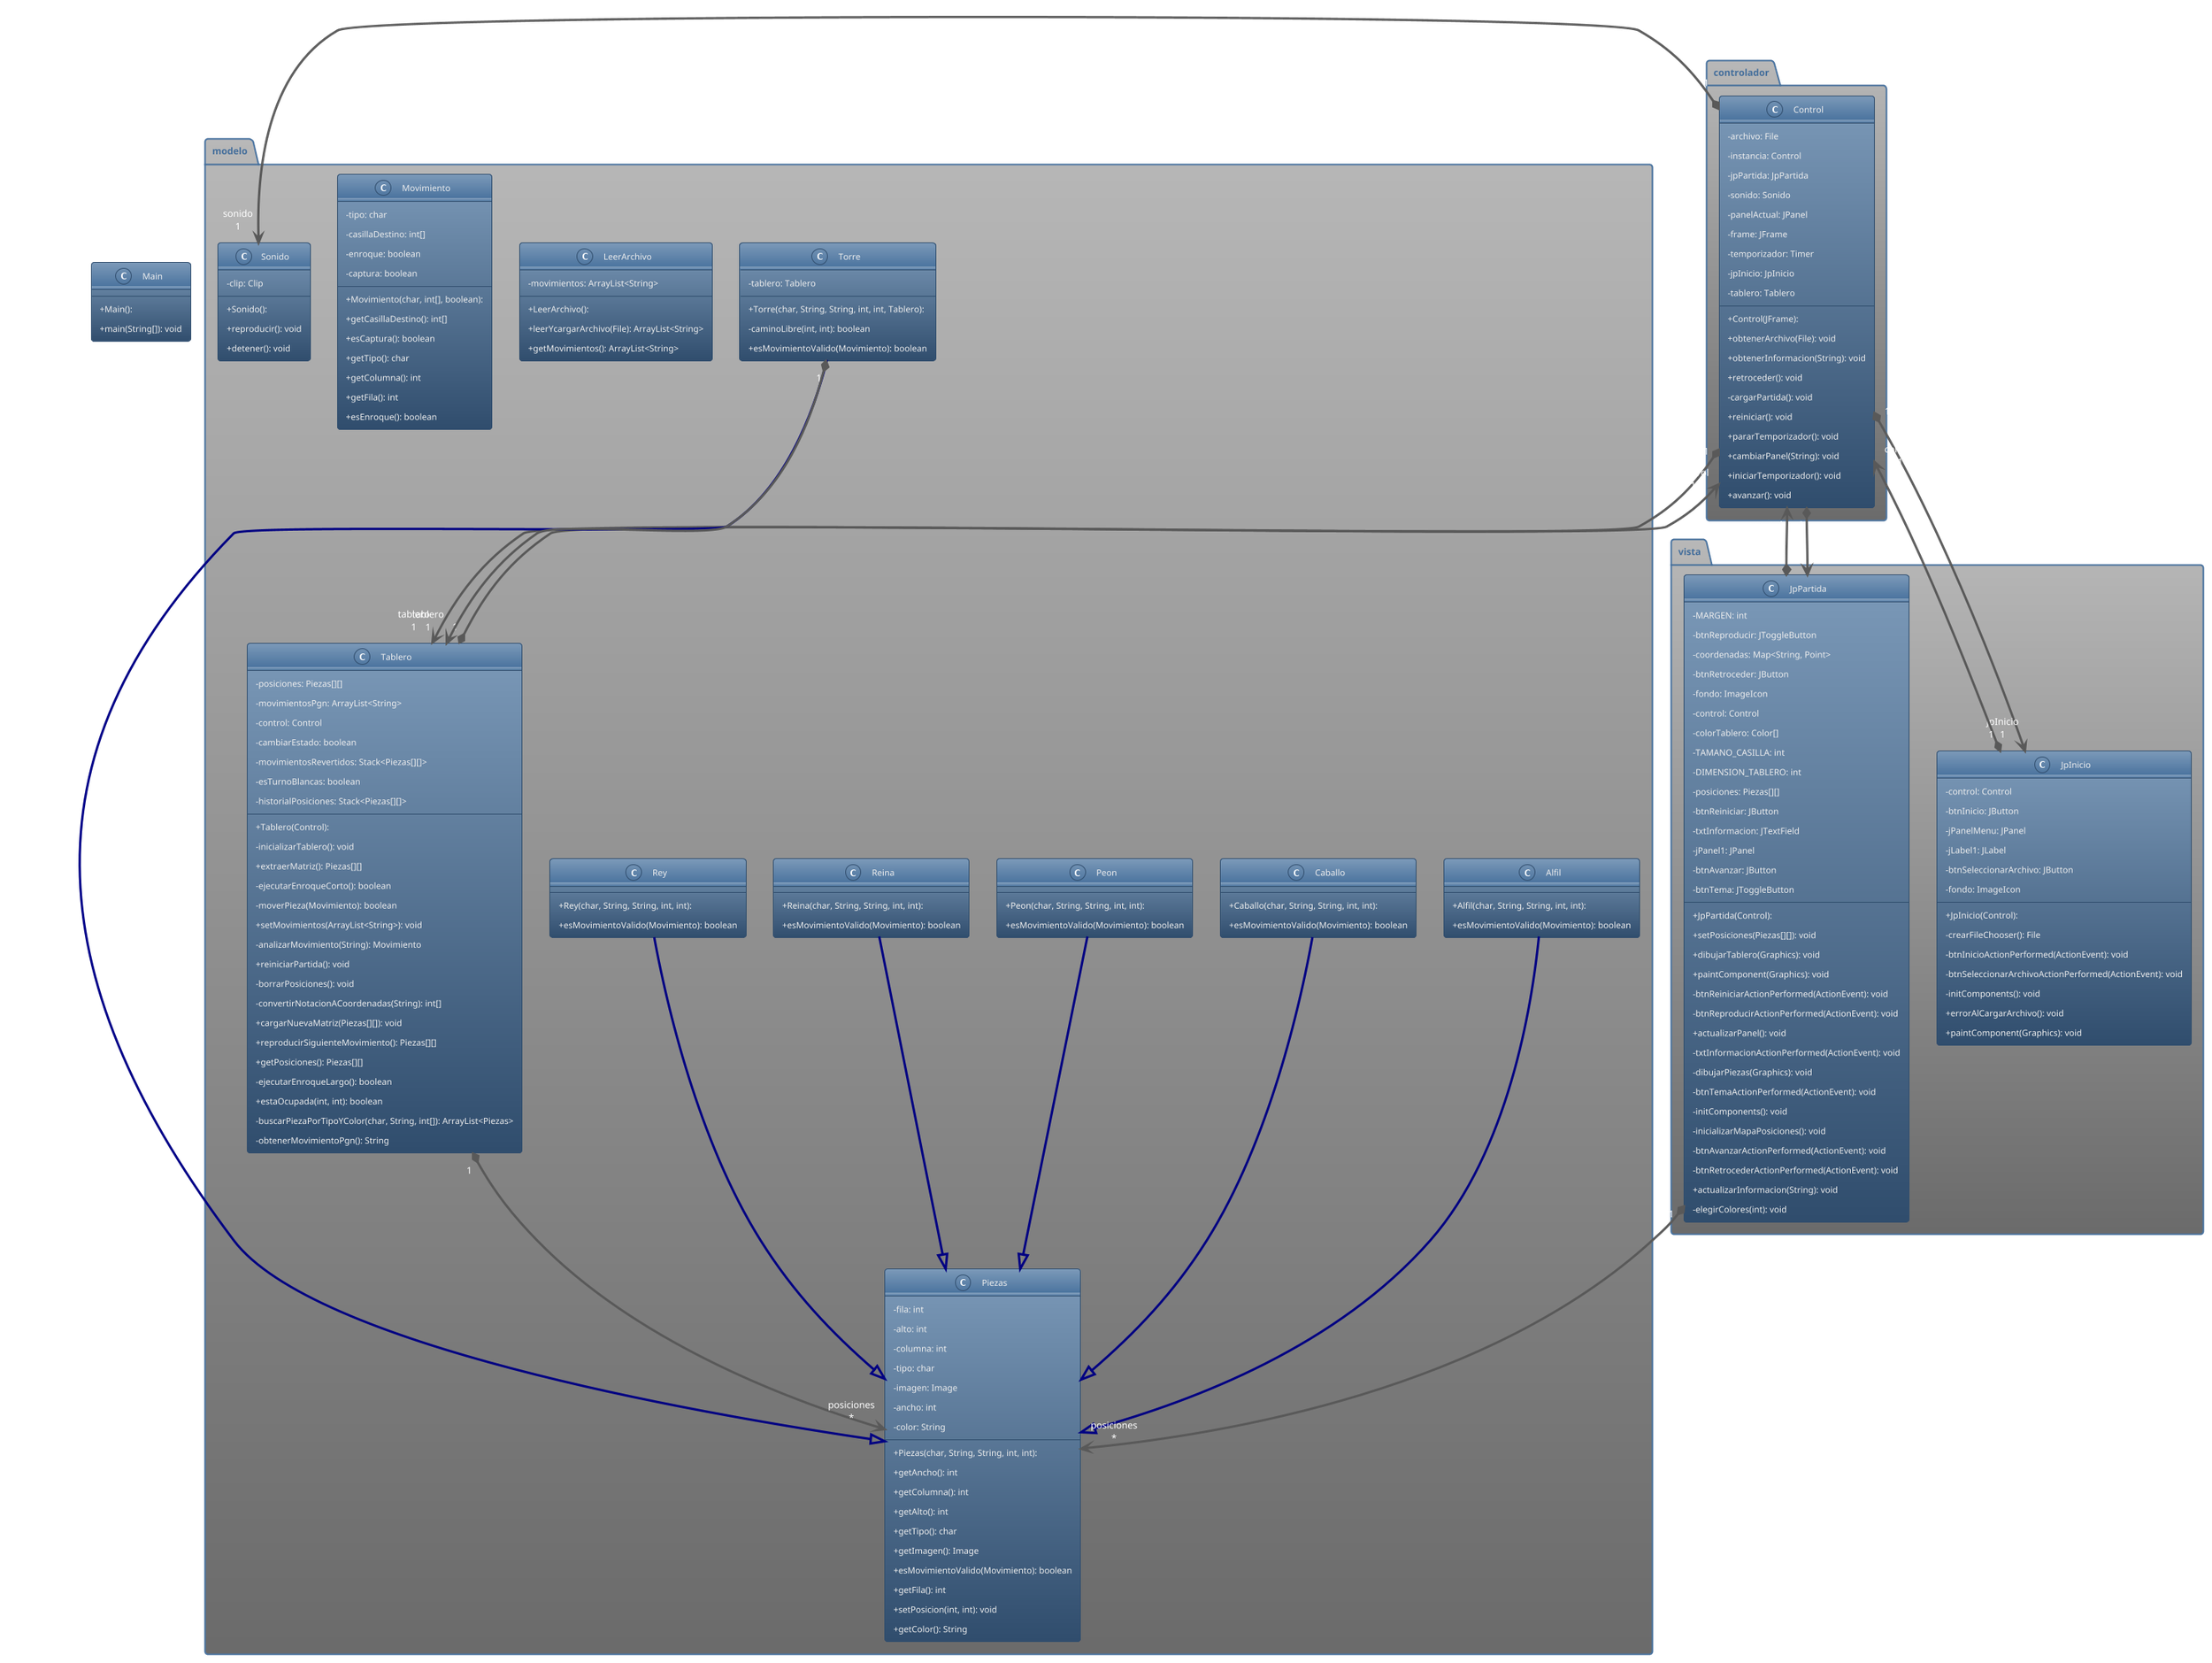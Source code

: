 @startuml

skinparam classAttributeIconSize 0
!theme spacelab

package modelo{
    class Piezas {
      + Piezas(char, String, String, int, int): 
      - fila: int
      - alto: int
      - columna: int
      - tipo: char
      - imagen: Image
      - ancho: int
      - color: String
      + getAncho(): int
      + getColumna(): int
      + getAlto(): int
      + getTipo(): char
      + getImagen(): Image
      + esMovimientoValido(Movimiento): boolean
      + getFila(): int
      + setPosicion(int, int): void
      + getColor(): String
    }

    class Alfil {
      + Alfil(char, String, String, int, int): 
      + esMovimientoValido(Movimiento): boolean
    }

    class Caballo {
      + Caballo(char, String, String, int, int): 
      + esMovimientoValido(Movimiento): boolean
    }

    class Peon {
      + Peon(char, String, String, int, int): 
      + esMovimientoValido(Movimiento): boolean
    }

    class Reina {
      + Reina(char, String, String, int, int): 
      + esMovimientoValido(Movimiento): boolean
    }

    class Rey {
      + Rey(char, String, String, int, int): 
      + esMovimientoValido(Movimiento): boolean
    }

    class Torre {
      + Torre(char, String, String, int, int, Tablero): 
      - tablero: Tablero
      - caminoLibre(int, int): boolean
      + esMovimientoValido(Movimiento): boolean
    }

    class LeerArchivo {
      + LeerArchivo(): 
      - movimientos: ArrayList<String>
      + leerYcargarArchivo(File): ArrayList<String>
      + getMovimientos(): ArrayList<String>
    }

    class Movimiento {
      + Movimiento(char, int[], boolean): 
      - tipo: char
      - casillaDestino: int[]
      - enroque: boolean
      - captura: boolean
      + getCasillaDestino(): int[]
      + esCaptura(): boolean
      + getTipo(): char
      + getColumna(): int
      + getFila(): int
      + esEnroque(): boolean
    }
    
    class Sonido {
      + Sonido(): 
      - clip: Clip
      + reproducir(): void
      + detener(): void
    }

    class Tablero {
      + Tablero(Control): 
      - posiciones: Piezas[][]
      - movimientosPgn: ArrayList<String>
      - control: Control
      - cambiarEstado: boolean
      - movimientosRevertidos: Stack<Piezas[][]>
      - esTurnoBlancas: boolean
      - historialPosiciones: Stack<Piezas[][]>
      - inicializarTablero(): void
      + extraerMatriz(): Piezas[][]
      - ejecutarEnroqueCorto(): boolean
      - moverPieza(Movimiento): boolean
      + setMovimientos(ArrayList<String>): void
      - analizarMovimiento(String): Movimiento
      + reiniciarPartida(): void
      - borrarPosiciones(): void
      - convertirNotacionACoordenadas(String): int[]
      + cargarNuevaMatriz(Piezas[][]): void
      + reproducirSiguienteMovimiento(): Piezas[][]
      + getPosiciones(): Piezas[][]
      - ejecutarEnroqueLargo(): boolean
      + estaOcupada(int, int): boolean
      - buscarPiezaPorTipoYColor(char, String, int[]): ArrayList<Piezas>
      - obtenerMovimientoPgn(): String
    }
    
}

package controlador{
    class Control {
        + Control(JFrame): 
        - archivo: File
        - instancia: Control
        - jpPartida: JpPartida
        - sonido: Sonido
        - panelActual: JPanel
        - frame: JFrame
        - temporizador: Timer
        - jpInicio: JpInicio
        - tablero: Tablero
        + obtenerArchivo(File): void
        + obtenerInformacion(String): void
        + retroceder(): void
        - cargarPartida(): void
        + reiniciar(): void
        + pararTemporizador(): void
        + cambiarPanel(String): void
        + iniciarTemporizador(): void
        + avanzar(): void
   }
}


package vista{
    class JpInicio {
      + JpInicio(Control): 
      - control: Control
      - btnInicio: JButton
      - jPanelMenu: JPanel
      - jLabel1: JLabel
      - btnSeleccionarArchivo: JButton
      - fondo: ImageIcon
      - crearFileChooser(): File
      - btnInicioActionPerformed(ActionEvent): void
      - btnSeleccionarArchivoActionPerformed(ActionEvent): void
      - initComponents(): void
      + errorAlCargarArchivo(): void
      + paintComponent(Graphics): void
    }

    class JpPartida {
      + JpPartida(Control): 
      - MARGEN: int
      - btnReproducir: JToggleButton
      - coordenadas: Map<String, Point>
      - btnRetroceder: JButton
      - fondo: ImageIcon
      - control: Control
      - colorTablero: Color[]
      - TAMANO_CASILLA: int
      - DIMENSION_TABLERO: int
      - posiciones: Piezas[][]
      - btnReiniciar: JButton
      - txtInformacion: JTextField
      - jPanel1: JPanel
      - btnAvanzar: JButton
      - btnTema: JToggleButton
      + setPosiciones(Piezas[][]): void
      + dibujarTablero(Graphics): void
      + paintComponent(Graphics): void
      - btnReiniciarActionPerformed(ActionEvent): void
      - btnReproducirActionPerformed(ActionEvent): void
      + actualizarPanel(): void
      - txtInformacionActionPerformed(ActionEvent): void
      - dibujarPiezas(Graphics): void
      - btnTemaActionPerformed(ActionEvent): void
      - initComponents(): void
      - inicializarMapaPosiciones(): void
      - btnAvanzarActionPerformed(ActionEvent): void
      - btnRetrocederActionPerformed(ActionEvent): void
      + actualizarInformacion(String): void
      - elegirColores(int): void
    }
}


class Main {
  + Main(): 
  + main(String[]): void
}


Alfil        -[#000082,plain]-^  Piezas      
Caballo      -[#000082,plain]-^  Piezas      
Control     "1" *-[#595959,plain]-> "jpInicio\n1" JpInicio    
Control     "1" *-[#595959,plain]-> "jpPartida\n1" JpPartida   
Control     "1" *-[#595959,plain]-> "sonido\n1" Sonido      
Control     "1" *-[#595959,plain]-> "tablero\n1" Tablero     
JpInicio    "1" *-[#595959,plain]-> "control\n1" Control     
JpPartida   "1" *-[#595959,plain]-> "control\n1" Control     
JpPartida   "1" *-[#595959,plain]-> "posiciones\n*" Piezas      
Peon         -[#000082,plain]-^  Piezas      
Reina        -[#000082,plain]-^  Piezas      
Rey          -[#000082,plain]-^  Piezas      
Tablero     "1" *-[#595959,plain]-> "control\n1" Control     
Tablero     "1" *-[#595959,plain]-> "posiciones\n*" Piezas      
Torre        -[#000082,plain]-^  Piezas      
Torre       "1" *-[#595959,plain]-> "tablero\n1" Tablero     
@enduml
